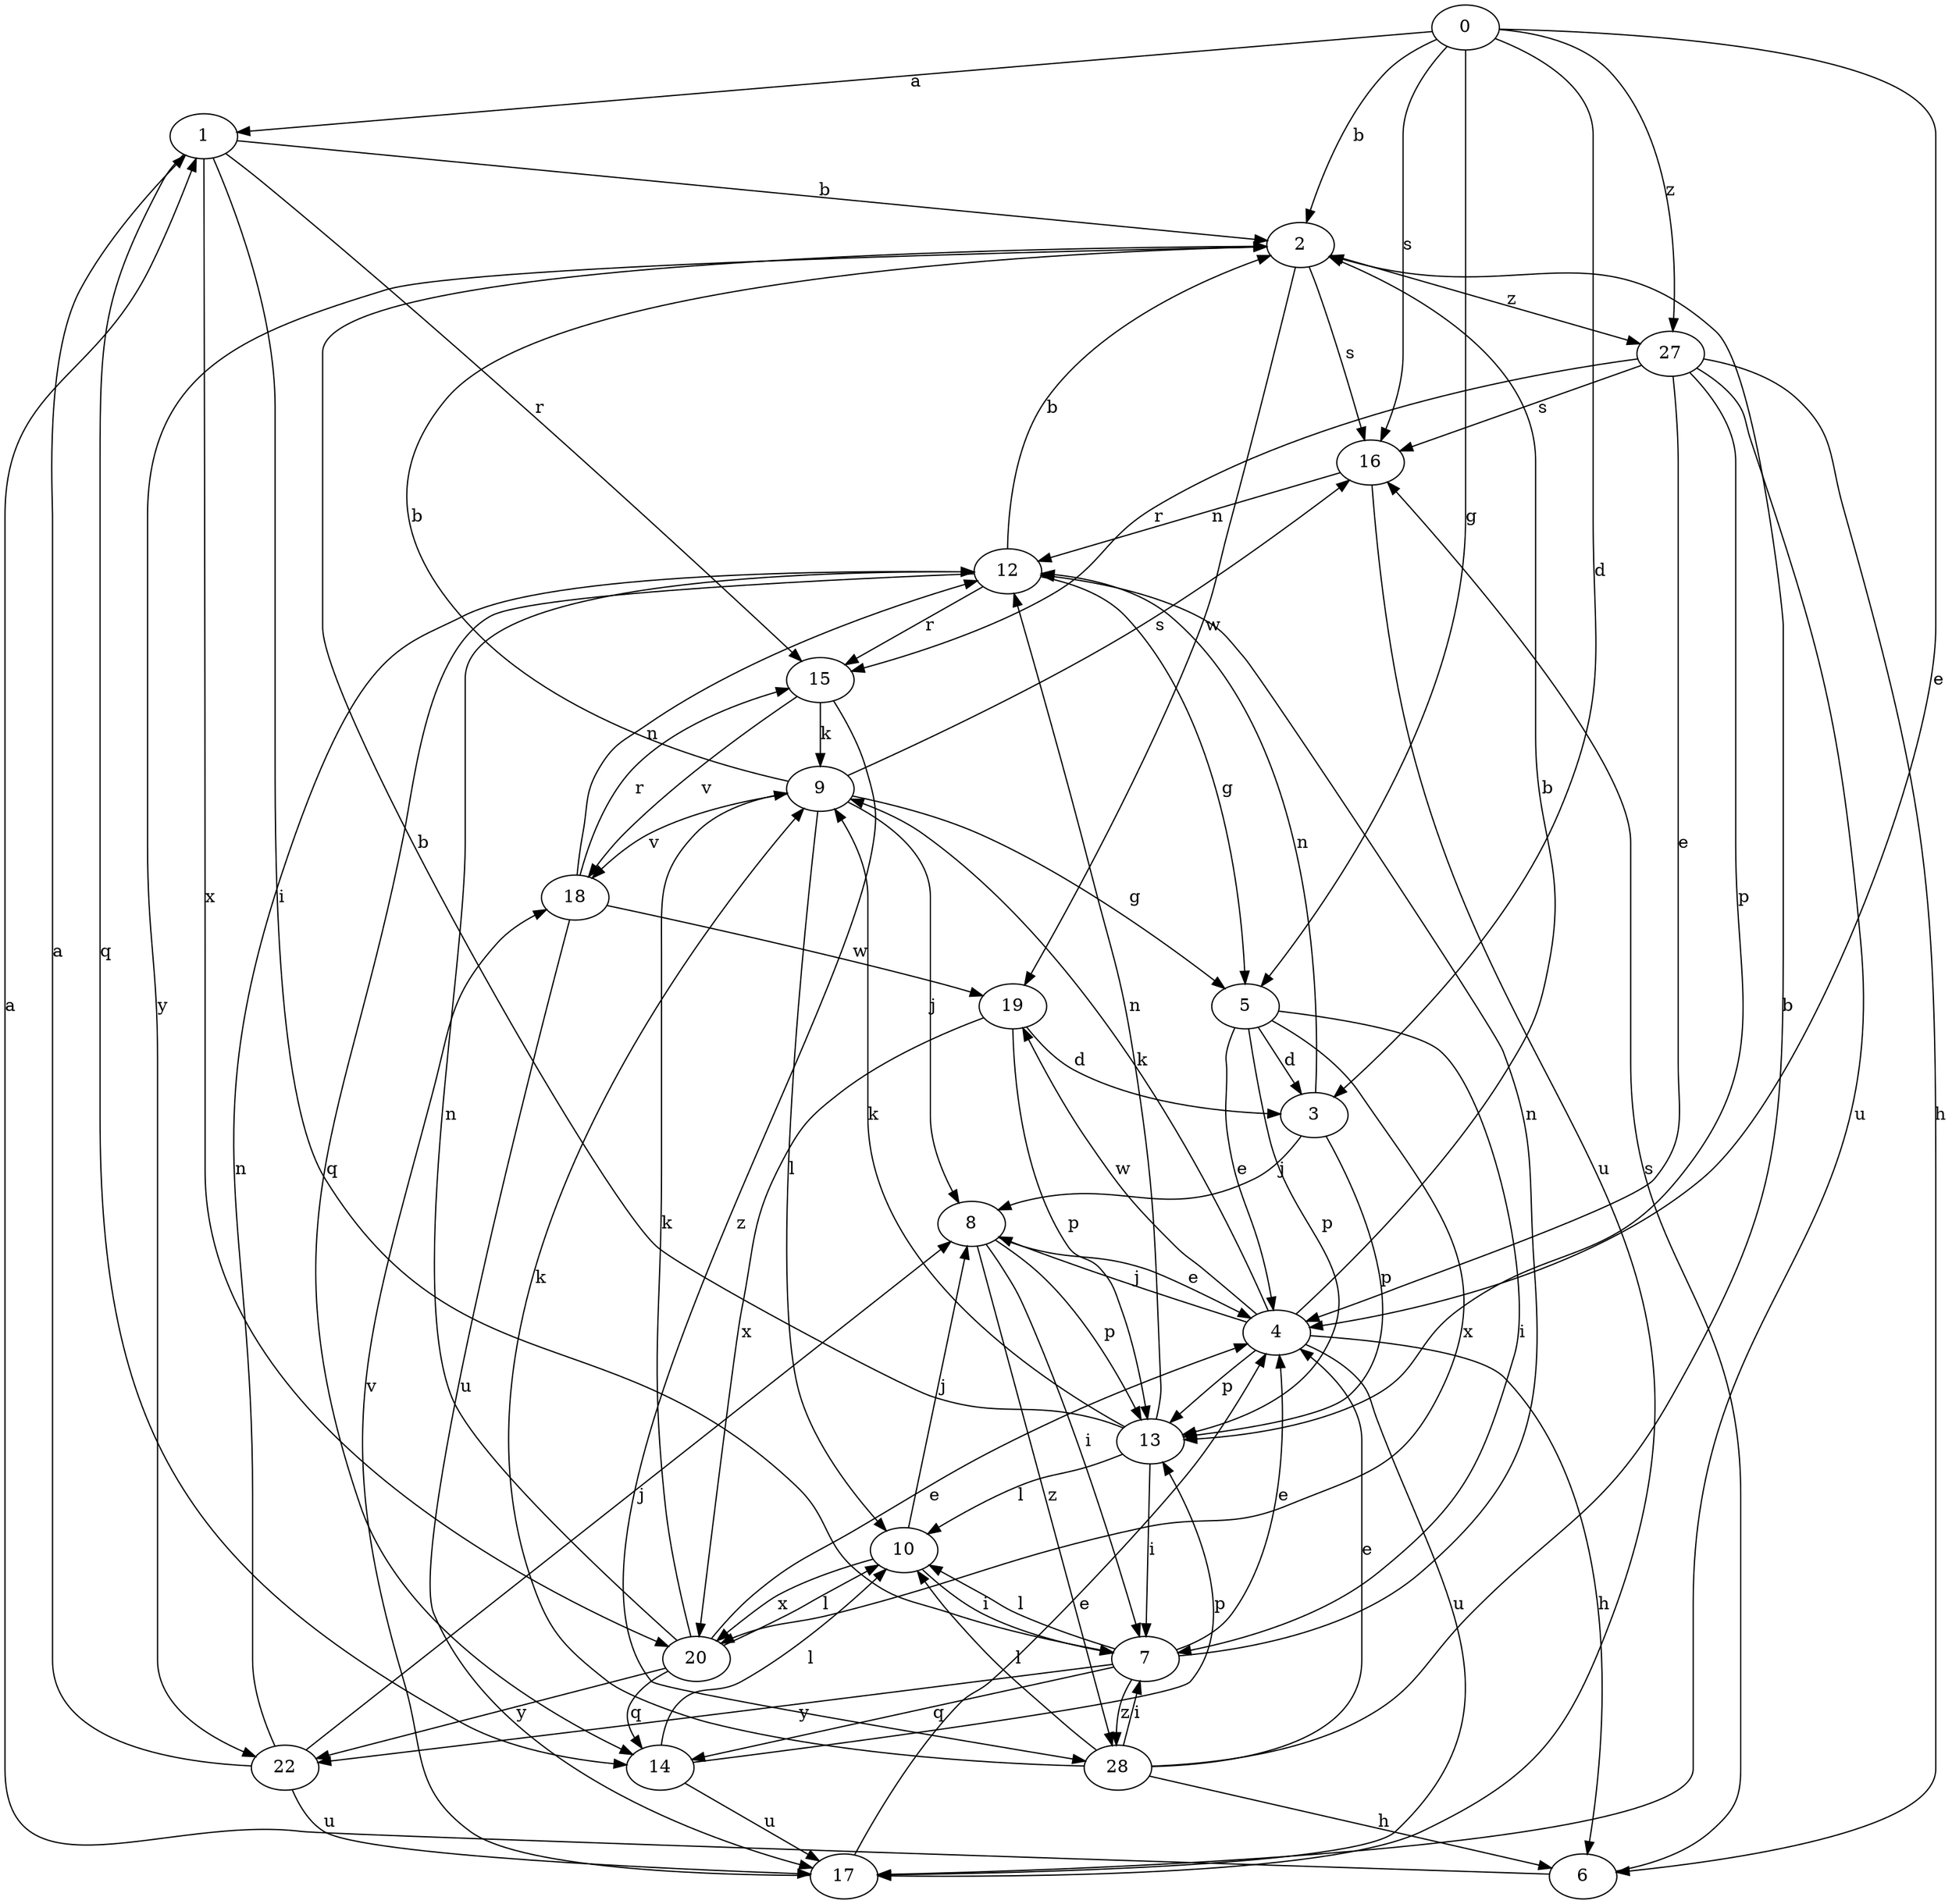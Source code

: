 strict digraph  {
0;
1;
2;
3;
4;
5;
6;
7;
8;
9;
10;
12;
13;
14;
15;
16;
17;
18;
19;
20;
22;
27;
28;
0 -> 1  [label=a];
0 -> 2  [label=b];
0 -> 3  [label=d];
0 -> 4  [label=e];
0 -> 5  [label=g];
0 -> 16  [label=s];
0 -> 27  [label=z];
1 -> 2  [label=b];
1 -> 7  [label=i];
1 -> 14  [label=q];
1 -> 15  [label=r];
1 -> 20  [label=x];
2 -> 16  [label=s];
2 -> 19  [label=w];
2 -> 22  [label=y];
2 -> 27  [label=z];
3 -> 8  [label=j];
3 -> 12  [label=n];
3 -> 13  [label=p];
4 -> 2  [label=b];
4 -> 6  [label=h];
4 -> 8  [label=j];
4 -> 9  [label=k];
4 -> 13  [label=p];
4 -> 17  [label=u];
4 -> 19  [label=w];
5 -> 3  [label=d];
5 -> 4  [label=e];
5 -> 7  [label=i];
5 -> 13  [label=p];
5 -> 20  [label=x];
6 -> 1  [label=a];
6 -> 16  [label=s];
7 -> 4  [label=e];
7 -> 10  [label=l];
7 -> 12  [label=n];
7 -> 14  [label=q];
7 -> 22  [label=y];
7 -> 28  [label=z];
8 -> 4  [label=e];
8 -> 7  [label=i];
8 -> 13  [label=p];
8 -> 28  [label=z];
9 -> 2  [label=b];
9 -> 5  [label=g];
9 -> 8  [label=j];
9 -> 10  [label=l];
9 -> 16  [label=s];
9 -> 18  [label=v];
10 -> 7  [label=i];
10 -> 8  [label=j];
10 -> 20  [label=x];
12 -> 2  [label=b];
12 -> 5  [label=g];
12 -> 14  [label=q];
12 -> 15  [label=r];
13 -> 2  [label=b];
13 -> 7  [label=i];
13 -> 9  [label=k];
13 -> 10  [label=l];
13 -> 12  [label=n];
14 -> 10  [label=l];
14 -> 13  [label=p];
14 -> 17  [label=u];
15 -> 9  [label=k];
15 -> 18  [label=v];
15 -> 28  [label=z];
16 -> 12  [label=n];
16 -> 17  [label=u];
17 -> 4  [label=e];
17 -> 18  [label=v];
18 -> 12  [label=n];
18 -> 15  [label=r];
18 -> 17  [label=u];
18 -> 19  [label=w];
19 -> 3  [label=d];
19 -> 13  [label=p];
19 -> 20  [label=x];
20 -> 4  [label=e];
20 -> 9  [label=k];
20 -> 10  [label=l];
20 -> 12  [label=n];
20 -> 14  [label=q];
20 -> 22  [label=y];
22 -> 1  [label=a];
22 -> 8  [label=j];
22 -> 12  [label=n];
22 -> 17  [label=u];
27 -> 4  [label=e];
27 -> 6  [label=h];
27 -> 13  [label=p];
27 -> 15  [label=r];
27 -> 16  [label=s];
27 -> 17  [label=u];
28 -> 2  [label=b];
28 -> 4  [label=e];
28 -> 6  [label=h];
28 -> 7  [label=i];
28 -> 9  [label=k];
28 -> 10  [label=l];
}
